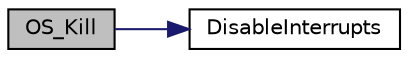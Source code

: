 digraph "OS_Kill"
{
 // LATEX_PDF_SIZE
  edge [fontname="Helvetica",fontsize="10",labelfontname="Helvetica",labelfontsize="10"];
  node [fontname="Helvetica",fontsize="10",shape=record];
  rankdir="LR";
  Node1 [label="OS_Kill",height=0.2,width=0.4,color="black", fillcolor="grey75", style="filled", fontcolor="black",tooltip="This function kill/deletes current thread from schedule."];
  Node1 -> Node2 [color="midnightblue",fontsize="10",style="solid",fontname="Helvetica"];
  Node2 [label="DisableInterrupts",height=0.2,width=0.4,color="black", fillcolor="white", style="filled",URL="$startup_8h.html#ac866dbaf7b167e5c46bb33de42eee84d",tooltip="Disable Global Interrupts (ISR = 1)"];
}
